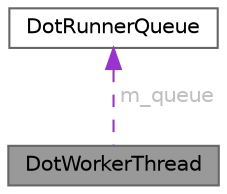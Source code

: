 digraph "DotWorkerThread"
{
 // INTERACTIVE_SVG=YES
 // LATEX_PDF_SIZE
  bgcolor="transparent";
  edge [fontname=Helvetica,fontsize=10,labelfontname=Helvetica,labelfontsize=10];
  node [fontname=Helvetica,fontsize=10,shape=box,height=0.2,width=0.4];
  Node1 [id="Node000001",label="DotWorkerThread",height=0.2,width=0.4,color="gray40", fillcolor="grey60", style="filled", fontcolor="black",tooltip="Worker thread to execute a dot run."];
  Node2 -> Node1 [id="edge1_Node000001_Node000002",dir="back",color="darkorchid3",style="dashed",tooltip=" ",label=" m_queue",fontcolor="grey" ];
  Node2 [id="Node000002",label="DotRunnerQueue",height=0.2,width=0.4,color="gray40", fillcolor="white", style="filled",URL="$d6/dbb/class_dot_runner_queue.html",tooltip="Queue of dot jobs to run."];
}
